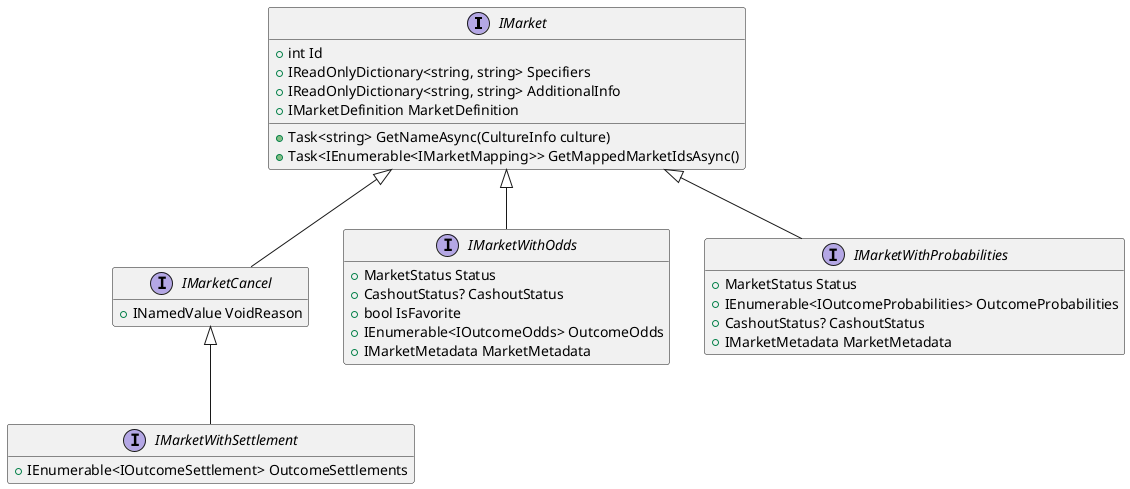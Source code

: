 @startuml

hide empty members

interface IMarket {
  +int Id
  +IReadOnlyDictionary<string, string> Specifiers
  +IReadOnlyDictionary<string, string> AdditionalInfo
  +IMarketDefinition MarketDefinition
  +Task<string> GetNameAsync(CultureInfo culture)
  +Task<IEnumerable<IMarketMapping>> GetMappedMarketIdsAsync()
}

interface IMarketCancel extends IMarket {
  +INamedValue VoidReason
}

interface IMarketWithOdds extends IMarket {
  +MarketStatus Status
  +CashoutStatus? CashoutStatus
  +bool IsFavorite
  +IEnumerable<IOutcomeOdds> OutcomeOdds
  +IMarketMetadata MarketMetadata
}

interface IMarketWithProbabilities extends IMarket {
  +MarketStatus Status
  +IEnumerable<IOutcomeProbabilities> OutcomeProbabilities
  +CashoutStatus? CashoutStatus
  +IMarketMetadata MarketMetadata
}

interface IMarketWithSettlement extends IMarketCancel {
  +IEnumerable<IOutcomeSettlement> OutcomeSettlements
}

@enduml